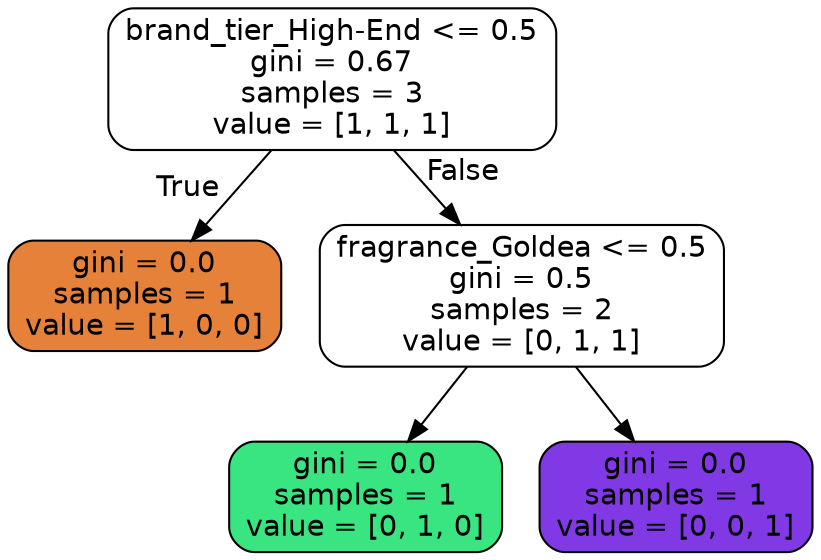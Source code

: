 digraph Tree {
node [shape=box, style="filled, rounded", color="black", fontname=helvetica] ;
edge [fontname=helvetica] ;
0 [label="brand_tier_High-End <= 0.5\ngini = 0.67\nsamples = 3\nvalue = [1, 1, 1]", fillcolor="#ffffff"] ;
1 [label="gini = 0.0\nsamples = 1\nvalue = [1, 0, 0]", fillcolor="#e58139"] ;
0 -> 1 [labeldistance=2.5, labelangle=45, headlabel="True"] ;
2 [label="fragrance_Goldea <= 0.5\ngini = 0.5\nsamples = 2\nvalue = [0, 1, 1]", fillcolor="#ffffff"] ;
0 -> 2 [labeldistance=2.5, labelangle=-45, headlabel="False"] ;
3 [label="gini = 0.0\nsamples = 1\nvalue = [0, 1, 0]", fillcolor="#39e581"] ;
2 -> 3 ;
4 [label="gini = 0.0\nsamples = 1\nvalue = [0, 0, 1]", fillcolor="#8139e5"] ;
2 -> 4 ;
}